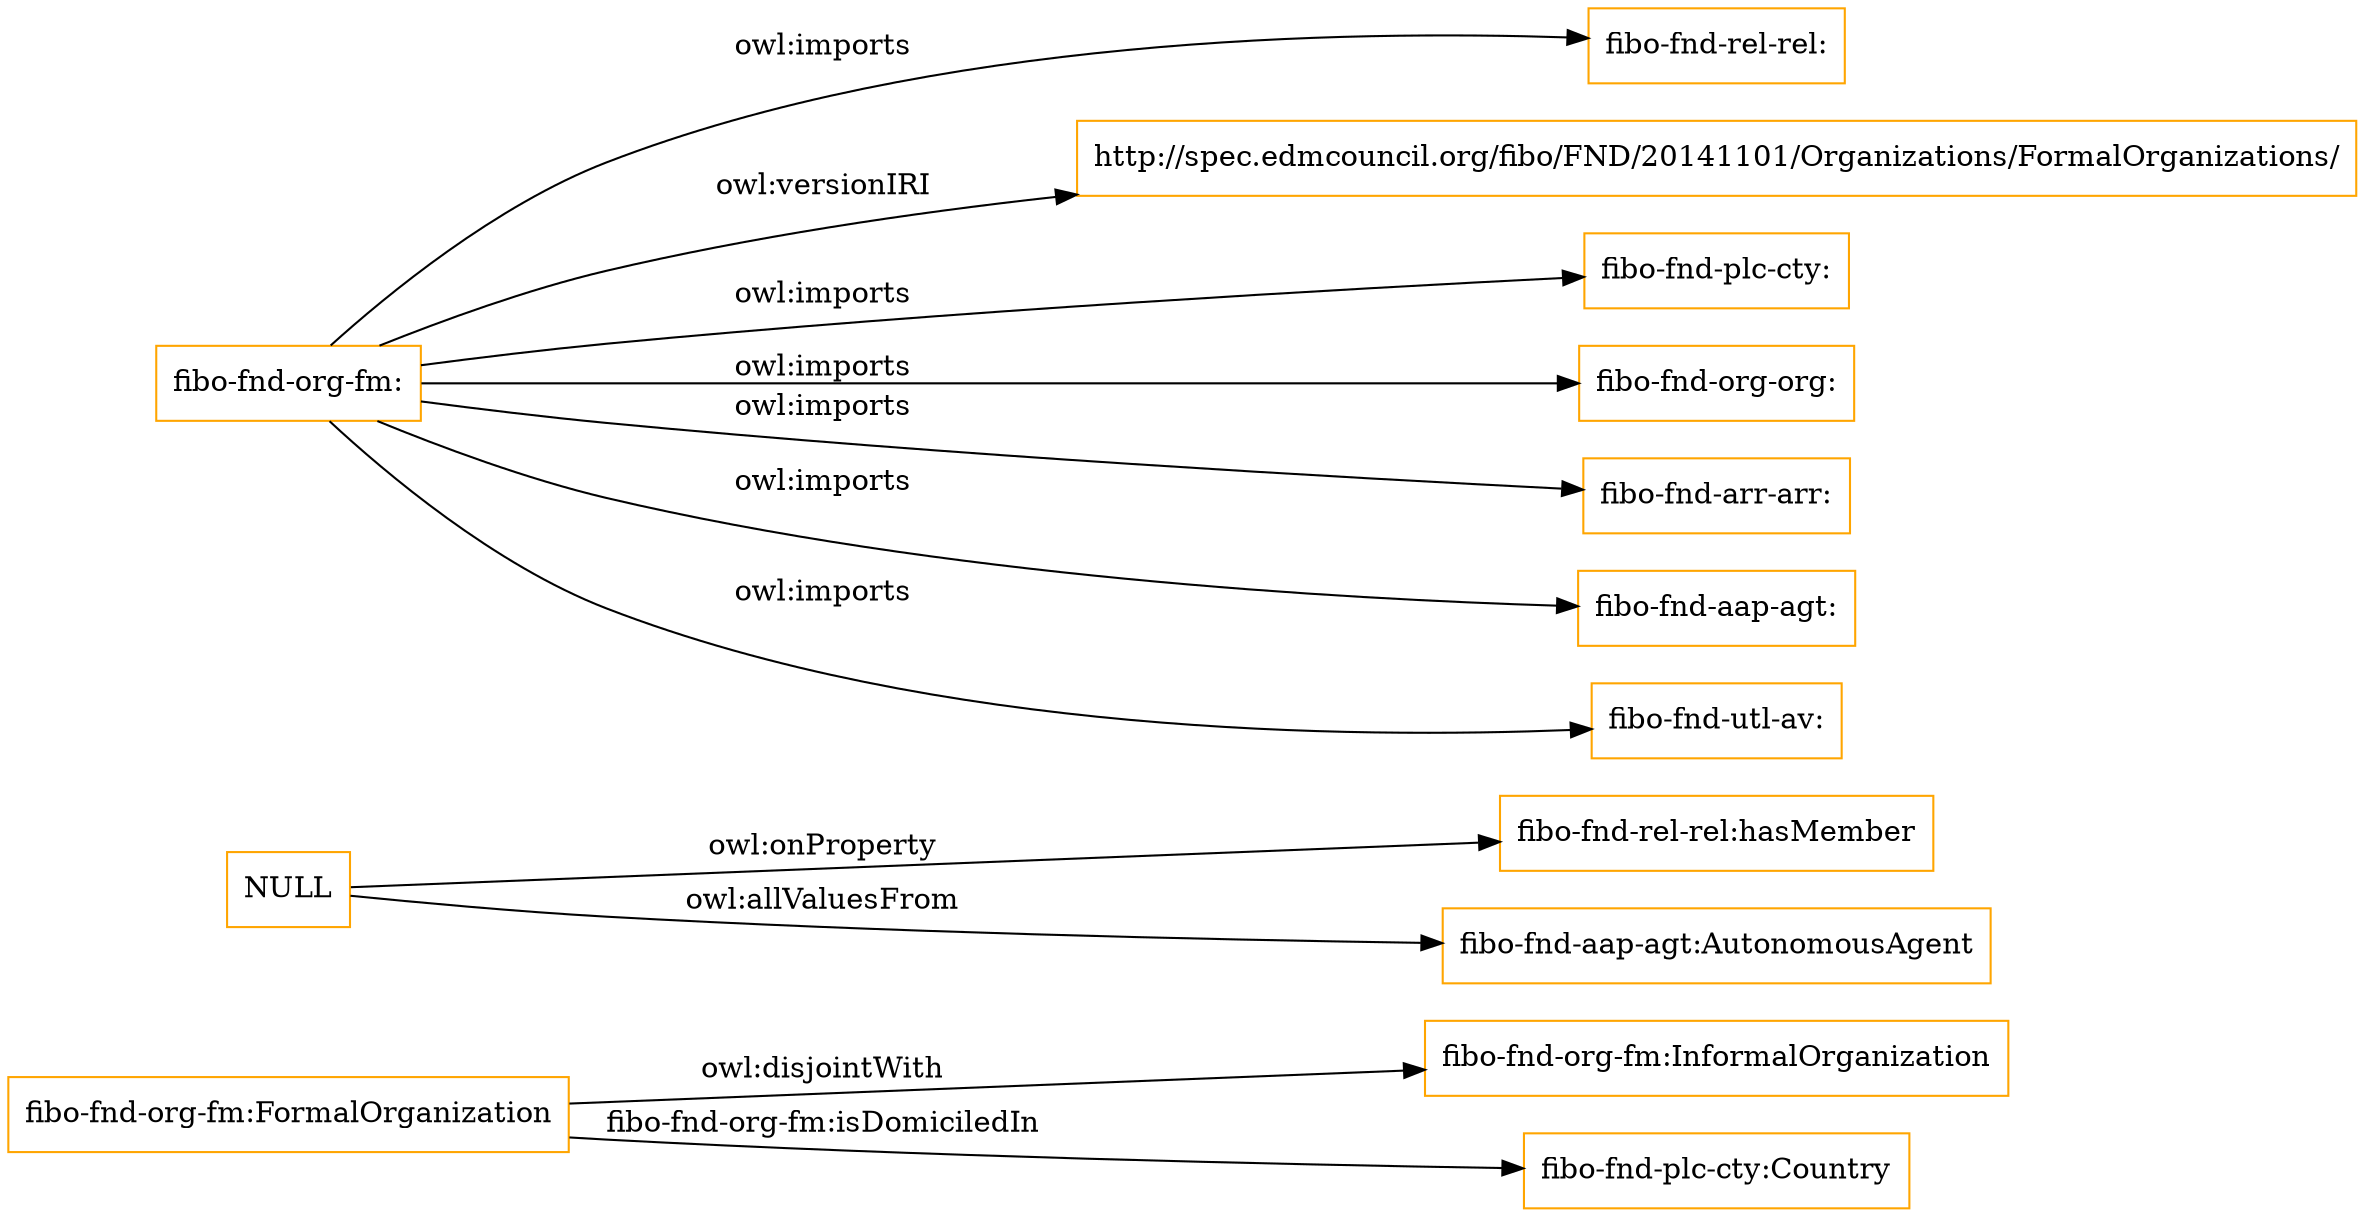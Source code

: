 digraph ar2dtool_diagram { 
rankdir=LR;
size="1501"
node [shape = rectangle, color="orange"]; "fibo-fnd-org-fm:InformalOrganization" "fibo-fnd-org-fm:FormalOrganization" ; /*classes style*/
	"NULL" -> "fibo-fnd-rel-rel:hasMember" [ label = "owl:onProperty" ];
	"NULL" -> "fibo-fnd-aap-agt:AutonomousAgent" [ label = "owl:allValuesFrom" ];
	"fibo-fnd-org-fm:FormalOrganization" -> "fibo-fnd-org-fm:InformalOrganization" [ label = "owl:disjointWith" ];
	"fibo-fnd-org-fm:" -> "fibo-fnd-rel-rel:" [ label = "owl:imports" ];
	"fibo-fnd-org-fm:" -> "http://spec.edmcouncil.org/fibo/FND/20141101/Organizations/FormalOrganizations/" [ label = "owl:versionIRI" ];
	"fibo-fnd-org-fm:" -> "fibo-fnd-plc-cty:" [ label = "owl:imports" ];
	"fibo-fnd-org-fm:" -> "fibo-fnd-org-org:" [ label = "owl:imports" ];
	"fibo-fnd-org-fm:" -> "fibo-fnd-arr-arr:" [ label = "owl:imports" ];
	"fibo-fnd-org-fm:" -> "fibo-fnd-aap-agt:" [ label = "owl:imports" ];
	"fibo-fnd-org-fm:" -> "fibo-fnd-utl-av:" [ label = "owl:imports" ];
	"fibo-fnd-org-fm:FormalOrganization" -> "fibo-fnd-plc-cty:Country" [ label = "fibo-fnd-org-fm:isDomiciledIn" ];

}
